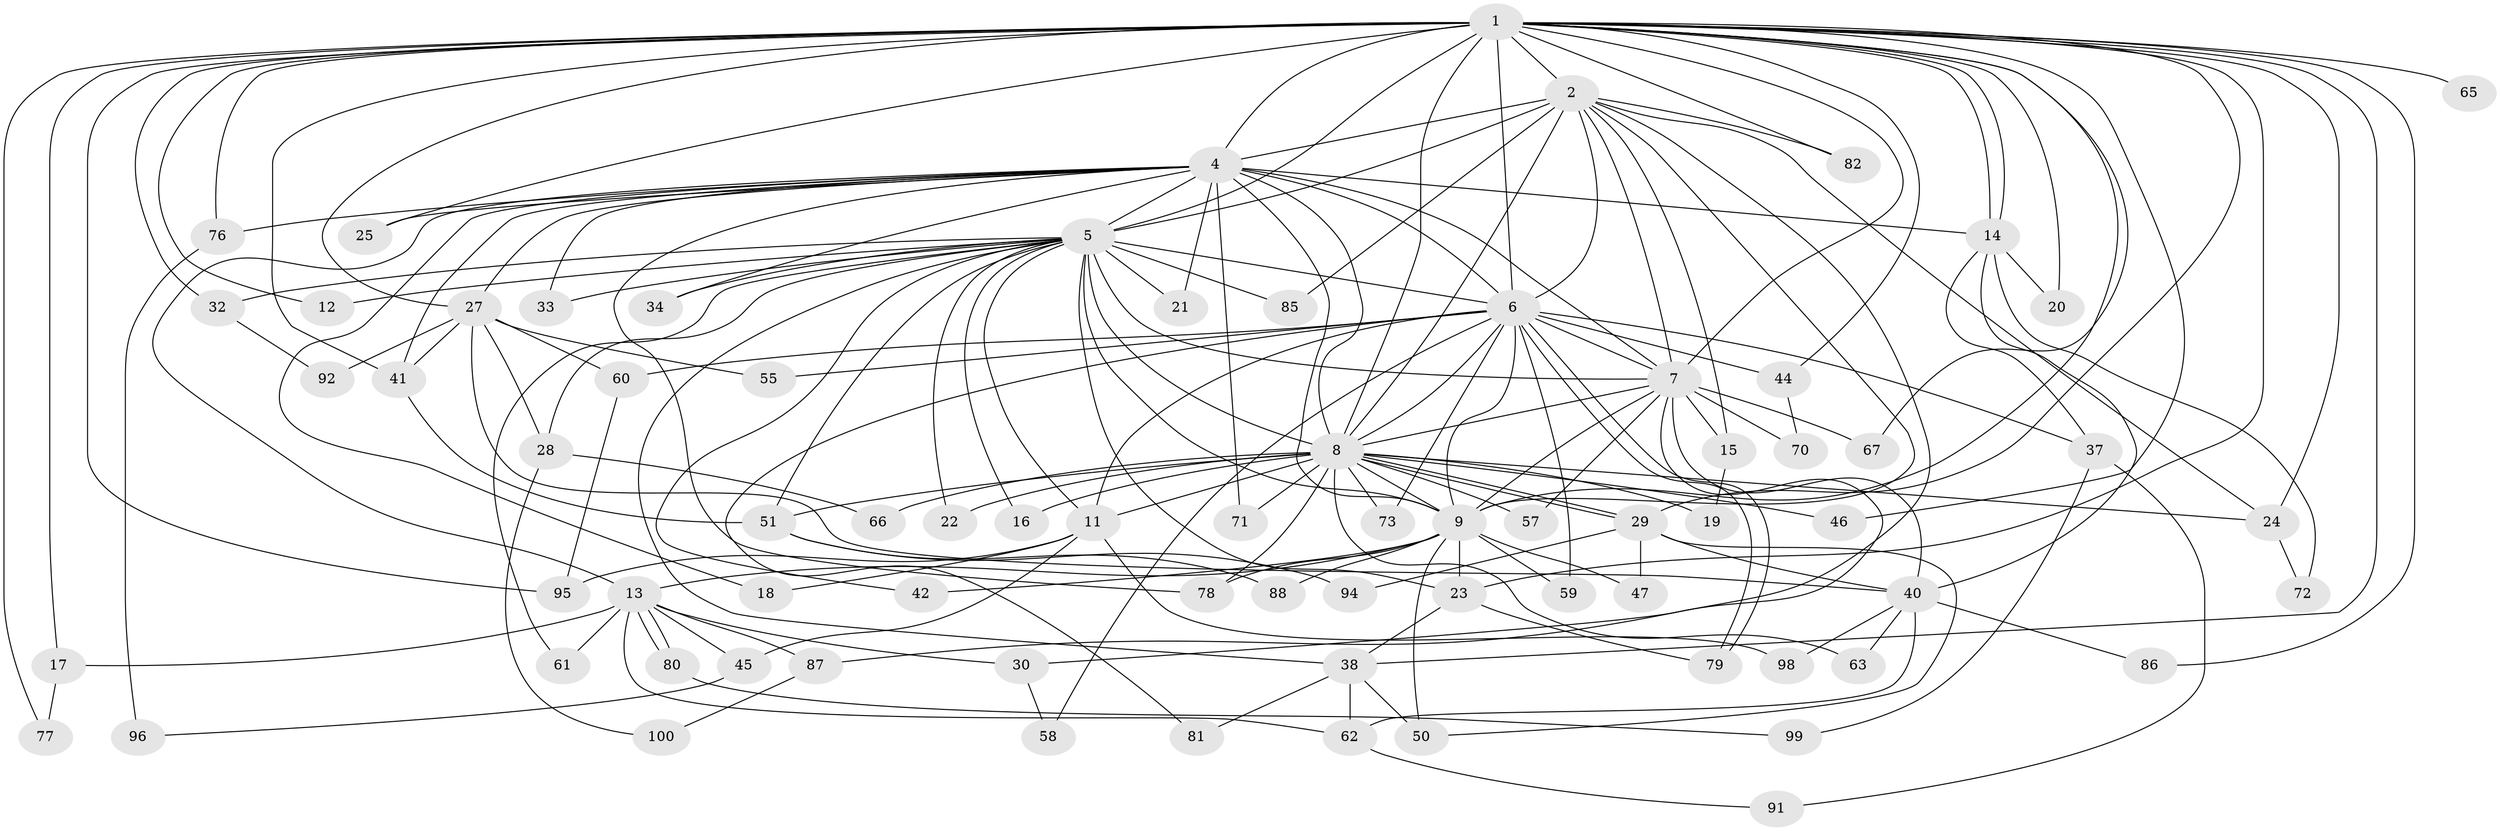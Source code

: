 // original degree distribution, {21: 0.02, 14: 0.01, 22: 0.01, 23: 0.01, 15: 0.01, 16: 0.01, 25: 0.01, 18: 0.01, 19: 0.01, 7: 0.02, 2: 0.54, 11: 0.01, 3: 0.2, 4: 0.05, 5: 0.07, 8: 0.01}
// Generated by graph-tools (version 1.1) at 2025/38/02/21/25 10:38:53]
// undirected, 75 vertices, 176 edges
graph export_dot {
graph [start="1"]
  node [color=gray90,style=filled];
  1 [super="+3"];
  2 [super="+64"];
  4 [super="+56"];
  5 [super="+10"];
  6 [super="+83"];
  7 [super="+39"];
  8 [super="+36"];
  9 [super="+90"];
  11 [super="+54"];
  12;
  13 [super="+35"];
  14 [super="+75"];
  15;
  16;
  17 [super="+68"];
  18;
  19;
  20;
  21;
  22;
  23 [super="+31"];
  24 [super="+26"];
  25;
  27 [super="+49"];
  28;
  29 [super="+48"];
  30;
  32;
  33;
  34;
  37;
  38 [super="+52"];
  40 [super="+74"];
  41 [super="+43"];
  42;
  44;
  45;
  46;
  47;
  50 [super="+53"];
  51 [super="+89"];
  55;
  57;
  58;
  59;
  60;
  61;
  62 [super="+69"];
  63;
  65;
  66;
  67;
  70;
  71;
  72;
  73;
  76;
  77;
  78 [super="+93"];
  79 [super="+84"];
  80;
  81;
  82;
  85;
  86;
  87;
  88;
  91;
  92;
  94;
  95 [super="+97"];
  96;
  98;
  99;
  100;
  1 -- 2 [weight=2];
  1 -- 4 [weight=2];
  1 -- 5 [weight=4];
  1 -- 6 [weight=2];
  1 -- 7 [weight=2];
  1 -- 8 [weight=2];
  1 -- 9 [weight=2];
  1 -- 12;
  1 -- 14;
  1 -- 14;
  1 -- 17 [weight=2];
  1 -- 20;
  1 -- 38;
  1 -- 67;
  1 -- 76;
  1 -- 82;
  1 -- 95;
  1 -- 65;
  1 -- 77;
  1 -- 86;
  1 -- 23;
  1 -- 24;
  1 -- 25;
  1 -- 27;
  1 -- 32;
  1 -- 41 [weight=2];
  1 -- 44;
  1 -- 46;
  1 -- 29;
  2 -- 4 [weight=2];
  2 -- 5 [weight=2];
  2 -- 6;
  2 -- 7;
  2 -- 8;
  2 -- 9;
  2 -- 15;
  2 -- 82;
  2 -- 87;
  2 -- 85;
  2 -- 24;
  4 -- 5 [weight=2];
  4 -- 6;
  4 -- 7 [weight=2];
  4 -- 8;
  4 -- 9 [weight=2];
  4 -- 13;
  4 -- 18;
  4 -- 21;
  4 -- 25;
  4 -- 27;
  4 -- 33;
  4 -- 34;
  4 -- 71;
  4 -- 76;
  4 -- 78;
  4 -- 41;
  4 -- 14;
  5 -- 6 [weight=3];
  5 -- 7 [weight=2];
  5 -- 8 [weight=2];
  5 -- 9 [weight=2];
  5 -- 21;
  5 -- 32;
  5 -- 34;
  5 -- 51;
  5 -- 85;
  5 -- 12;
  5 -- 16;
  5 -- 22;
  5 -- 28;
  5 -- 33;
  5 -- 38;
  5 -- 42;
  5 -- 61;
  5 -- 11;
  5 -- 23;
  6 -- 7;
  6 -- 8;
  6 -- 9;
  6 -- 11;
  6 -- 37;
  6 -- 44;
  6 -- 55;
  6 -- 58;
  6 -- 59;
  6 -- 60;
  6 -- 73;
  6 -- 79;
  6 -- 79;
  6 -- 81;
  7 -- 8;
  7 -- 9;
  7 -- 15;
  7 -- 30;
  7 -- 40;
  7 -- 57;
  7 -- 67;
  7 -- 70;
  8 -- 9;
  8 -- 11;
  8 -- 16;
  8 -- 19 [weight=2];
  8 -- 22;
  8 -- 24;
  8 -- 29;
  8 -- 29;
  8 -- 46;
  8 -- 51;
  8 -- 57;
  8 -- 63;
  8 -- 66;
  8 -- 71;
  8 -- 73;
  8 -- 78;
  9 -- 13;
  9 -- 23;
  9 -- 42;
  9 -- 47;
  9 -- 50;
  9 -- 59;
  9 -- 78;
  9 -- 88;
  11 -- 18;
  11 -- 45;
  11 -- 98;
  11 -- 95;
  13 -- 30;
  13 -- 45;
  13 -- 61;
  13 -- 62;
  13 -- 80;
  13 -- 80;
  13 -- 87;
  13 -- 17;
  14 -- 20;
  14 -- 37;
  14 -- 72;
  14 -- 40;
  15 -- 19;
  17 -- 77;
  23 -- 38;
  23 -- 79;
  24 -- 72;
  27 -- 28;
  27 -- 41;
  27 -- 55;
  27 -- 40;
  27 -- 60;
  27 -- 92;
  28 -- 66;
  28 -- 100;
  29 -- 40;
  29 -- 47;
  29 -- 50;
  29 -- 94;
  30 -- 58;
  32 -- 92;
  37 -- 91;
  37 -- 99;
  38 -- 81;
  38 -- 50;
  38 -- 62;
  40 -- 62;
  40 -- 63;
  40 -- 86;
  40 -- 98;
  41 -- 51;
  44 -- 70;
  45 -- 96;
  51 -- 88;
  51 -- 94;
  60 -- 95;
  62 -- 91;
  76 -- 96;
  80 -- 99;
  87 -- 100;
}

